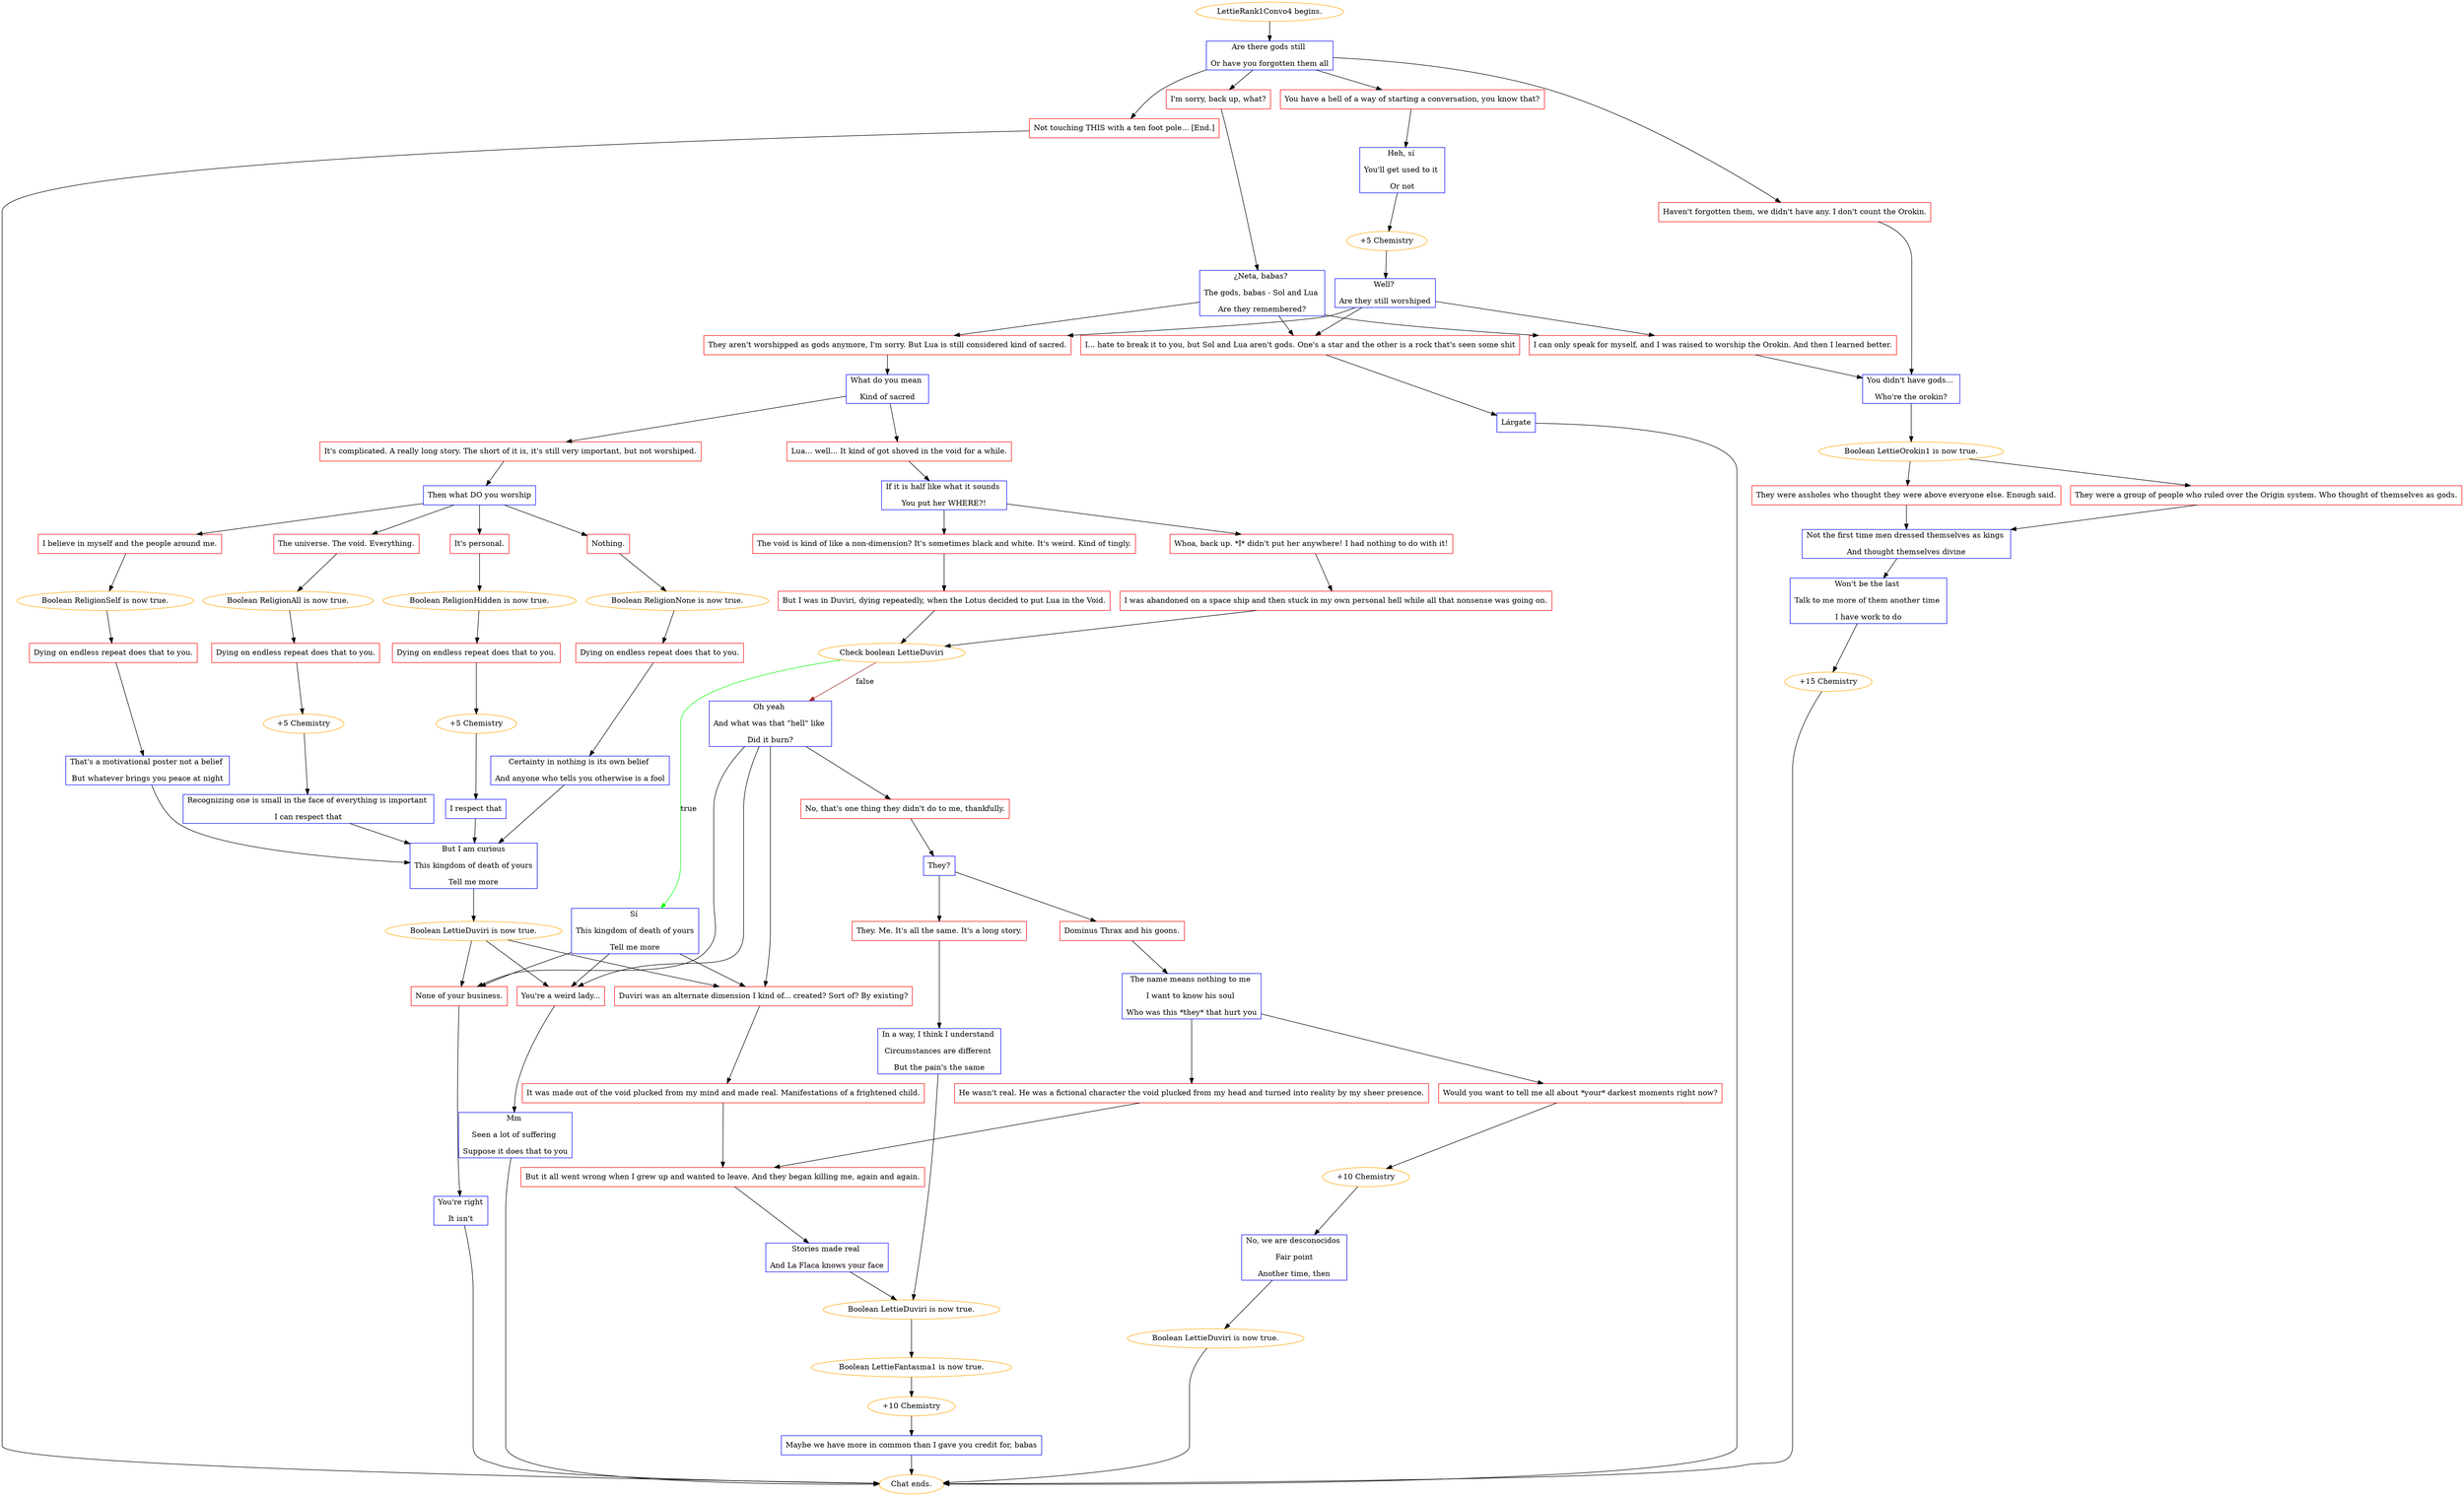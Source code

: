digraph {
	"LettieRank1Convo4 begins." [color=orange];
		"LettieRank1Convo4 begins." -> j1571698639;
	j1571698639 [label="Are there gods still 
Or have you forgotten them all",shape=box,color=blue];
		j1571698639 -> j3061728023;
		j1571698639 -> j4159844894;
		j1571698639 -> j1689533182;
		j1571698639 -> j2043159176;
	j3061728023 [label="I'm sorry, back up, what?",shape=box,color=red];
		j3061728023 -> j343238612;
	j4159844894 [label="You have a hell of a way of starting a conversation, you know that?",shape=box,color=red];
		j4159844894 -> j2264401525;
	j1689533182 [label="Not touching THIS with a ten foot pole... [End.]",shape=box,color=red];
		j1689533182 -> "Chat ends.";
	j2043159176 [label="Haven't forgotten them, we didn't have any. I don't count the Orokin.",shape=box,color=red];
		j2043159176 -> j2804939594;
	j343238612 [label="¿Neta, babas? 
The gods, babas - Sol and Lua 
Are they remembered?",shape=box,color=blue];
		j343238612 -> j3732207521;
		j343238612 -> j777395714;
		j343238612 -> j2058481642;
	j2264401525 [label="Heh, sí 
You'll get used to it 
Or not",shape=box,color=blue];
		j2264401525 -> j1860925836;
	"Chat ends." [color=orange];
	j2804939594 [label="You didn't have gods... 
Who're the orokin?",shape=box,color=blue];
		j2804939594 -> j2126616671;
	j3732207521 [label="I... hate to break it to you, but Sol and Lua aren't gods. One's a star and the other is a rock that's seen some shit",shape=box,color=red];
		j3732207521 -> j4236534637;
	j777395714 [label="They aren't worshipped as gods anymore, I'm sorry. But Lua is still considered kind of sacred.",shape=box,color=red];
		j777395714 -> j1212060551;
	j2058481642 [label="I can only speak for myself, and I was raised to worship the Orokin. And then I learned better.",shape=box,color=red];
		j2058481642 -> j2804939594;
	j1860925836 [label="+5 Chemistry",color=orange];
		j1860925836 -> j1040705042;
	j2126616671 [label="Boolean LettieOrokin1 is now true.",color=orange];
		j2126616671 -> j2234157698;
		j2126616671 -> j3685567913;
	j4236534637 [label="Lárgate",shape=box,color=blue];
		j4236534637 -> "Chat ends.";
	j1212060551 [label="What do you mean 
Kind of sacred",shape=box,color=blue];
		j1212060551 -> j3277844417;
		j1212060551 -> j421285089;
	j1040705042 [label="Well? 
Are they still worshiped",shape=box,color=blue];
		j1040705042 -> j3732207521;
		j1040705042 -> j777395714;
		j1040705042 -> j2058481642;
	j2234157698 [label="They were assholes who thought they were above everyone else. Enough said.",shape=box,color=red];
		j2234157698 -> j1289748393;
	j3685567913 [label="They were a group of people who ruled over the Origin system. Who thought of themselves as gods.",shape=box,color=red];
		j3685567913 -> j1289748393;
	j3277844417 [label="Lua... well... It kind of got shoved in the void for a while.",shape=box,color=red];
		j3277844417 -> j4266308351;
	j421285089 [label="It's complicated. A really long story. The short of it is, it's still very important, but not worshiped.",shape=box,color=red];
		j421285089 -> j1228134165;
	j1289748393 [label="Not the first time men dressed themselves as kings 
And thought themselves divine",shape=box,color=blue];
		j1289748393 -> j1334452959;
	j4266308351 [label="If it is half like what it sounds 
You put her WHERE?!",shape=box,color=blue];
		j4266308351 -> j646548353;
		j4266308351 -> j4131655854;
	j1228134165 [label="Then what DO you worship",shape=box,color=blue];
		j1228134165 -> j4242061091;
		j1228134165 -> j3971284185;
		j1228134165 -> j3424232102;
		j1228134165 -> j4215372858;
	j1334452959 [label="Won't be the last 
Talk to me more of them another time 
I have work to do",shape=box,color=blue];
		j1334452959 -> j374273682;
	j646548353 [label="The void is kind of like a non-dimension? It's sometimes black and white. It's weird. Kind of tingly.",shape=box,color=red];
		j646548353 -> j4048849379;
	j4131655854 [label="Whoa, back up. *I* didn't put her anywhere! I had nothing to do with it!",shape=box,color=red];
		j4131655854 -> j909029316;
	j4242061091 [label="The universe. The void. Everything.",shape=box,color=red];
		j4242061091 -> j1933771089;
	j3971284185 [label="Nothing.",shape=box,color=red];
		j3971284185 -> j4246028946;
	j3424232102 [label="I believe in myself and the people around me.",shape=box,color=red];
		j3424232102 -> j945833988;
	j4215372858 [label="It's personal.",shape=box,color=red];
		j4215372858 -> j88130974;
	j374273682 [label="+15 Chemistry",color=orange];
		j374273682 -> "Chat ends.";
	j4048849379 [label="But I was in Duviri, dying repeatedly, when the Lotus decided to put Lua in the Void.",shape=box,color=red];
		j4048849379 -> j1811373516;
	j909029316 [label="I was abandoned on a space ship and then stuck in my own personal hell while all that nonsense was going on.",shape=box,color=red];
		j909029316 -> j1811373516;
	j1933771089 [label="Boolean ReligionAll is now true.",color=orange];
		j1933771089 -> j3604759236;
	j4246028946 [label="Boolean ReligionNone is now true.",color=orange];
		j4246028946 -> j4193571774;
	j945833988 [label="Boolean ReligionSelf is now true.",color=orange];
		j945833988 -> j2765161436;
	j88130974 [label="Boolean ReligionHidden is now true.",color=orange];
		j88130974 -> j3993270541;
	j1811373516 [label="Check boolean LettieDuviri",color=orange];
		j1811373516 -> j485594120 [label=true,color=green];
		j1811373516 -> j1559518866 [label=false,color=brown];
	j3604759236 [label="Dying on endless repeat does that to you.",shape=box,color=red];
		j3604759236 -> j4249818283;
	j4193571774 [label="Dying on endless repeat does that to you.",shape=box,color=red];
		j4193571774 -> j2196697024;
	j2765161436 [label="Dying on endless repeat does that to you.",shape=box,color=red];
		j2765161436 -> j3291243877;
	j3993270541 [label="Dying on endless repeat does that to you.",shape=box,color=red];
		j3993270541 -> j2722267409;
	j485594120 [label="Sí 
This kingdom of death of yours
Tell me more",shape=box,color=blue];
		j485594120 -> j2870890096;
		j485594120 -> j2047504442;
		j485594120 -> j1559201086;
	j1559518866 [label="Oh yeah 
And what was that \"hell\" like 
Did it burn?",shape=box,color=blue];
		j1559518866 -> j2870890096;
		j1559518866 -> j2047504442;
		j1559518866 -> j1559201086;
		j1559518866 -> j2283379386;
	j4249818283 [label="+5 Chemistry",color=orange];
		j4249818283 -> j2840605161;
	j2196697024 [label="Certainty in nothing is its own belief 
And anyone who tells you otherwise is a fool",shape=box,color=blue];
		j2196697024 -> j1621417004;
	j3291243877 [label="That's a motivational poster not a belief 
But whatever brings you peace at night",shape=box,color=blue];
		j3291243877 -> j1621417004;
	j2722267409 [label="+5 Chemistry",color=orange];
		j2722267409 -> j869558466;
	j2870890096 [label="Duviri was an alternate dimension I kind of... created? Sort of? By existing?",shape=box,color=red];
		j2870890096 -> j2673319721;
	j2047504442 [label="You're a weird lady...",shape=box,color=red];
		j2047504442 -> j903188005;
	j1559201086 [label="None of your business.",shape=box,color=red];
		j1559201086 -> j2190898553;
	j2283379386 [label="No, that's one thing they didn't do to me, thankfully.",shape=box,color=red];
		j2283379386 -> j2551142607;
	j2840605161 [label="Recognizing one is small in the face of everything is important 
I can respect that",shape=box,color=blue];
		j2840605161 -> j1621417004;
	j1621417004 [label="But I am curious
This kingdom of death of yours
Tell me more",shape=box,color=blue];
		j1621417004 -> j547942567;
	j869558466 [label="I respect that",shape=box,color=blue];
		j869558466 -> j1621417004;
	j2673319721 [label="It was made out of the void plucked from my mind and made real. Manifestations of a frightened child.",shape=box,color=red];
		j2673319721 -> j2759695981;
	j903188005 [label="Mm 
Seen a lot of suffering 
Suppose it does that to you",shape=box,color=blue];
		j903188005 -> "Chat ends.";
	j2190898553 [label="You're right
It isn't",shape=box,color=blue];
		j2190898553 -> "Chat ends.";
	j2551142607 [label="They?",shape=box,color=blue];
		j2551142607 -> j333966561;
		j2551142607 -> j3044820559;
	j547942567 [label="Boolean LettieDuviri is now true.",color=orange];
		j547942567 -> j2870890096;
		j547942567 -> j2047504442;
		j547942567 -> j1559201086;
	j2759695981 [label="But it all went wrong when I grew up and wanted to leave. And they began killing me, again and again.",shape=box,color=red];
		j2759695981 -> j1459893630;
	j333966561 [label="Dominus Thrax and his goons.",shape=box,color=red];
		j333966561 -> j3457559013;
	j3044820559 [label="They. Me. It's all the same. It's a long story.",shape=box,color=red];
		j3044820559 -> j475140656;
	j1459893630 [label="Stories made real 
And La Flaca knows your face",shape=box,color=blue];
		j1459893630 -> j1589165881;
	j3457559013 [label="The name means nothing to me 
I want to know his soul 
Who was this *they* that hurt you",shape=box,color=blue];
		j3457559013 -> j2682987896;
		j3457559013 -> j1388026082;
	j475140656 [label="In a way, I think I understand 
Circumstances are different 
But the pain's the same",shape=box,color=blue];
		j475140656 -> j1589165881;
	j1589165881 [label="Boolean LettieDuviri is now true.",color=orange];
		j1589165881 -> j1459791620;
	j2682987896 [label="He wasn't real. He was a fictional character the void plucked from my head and turned into reality by my sheer presence.",shape=box,color=red];
		j2682987896 -> j2759695981;
	j1388026082 [label="Would you want to tell me all about *your* darkest moments right now?",shape=box,color=red];
		j1388026082 -> j3884135712;
	j1459791620 [label="Boolean LettieFantasma1 is now true.",color=orange];
		j1459791620 -> j3923573755;
	j3884135712 [label="+10 Chemistry",color=orange];
		j3884135712 -> j1714816886;
	j3923573755 [label="+10 Chemistry",color=orange];
		j3923573755 -> j1791575348;
	j1714816886 [label="No, we are desconocidos 
Fair point
Another time, then",shape=box,color=blue];
		j1714816886 -> j2620081815;
	j1791575348 [label="Maybe we have more in common than I gave you credit for, babas",shape=box,color=blue];
		j1791575348 -> "Chat ends.";
	j2620081815 [label="Boolean LettieDuviri is now true.",color=orange];
		j2620081815 -> "Chat ends.";
}